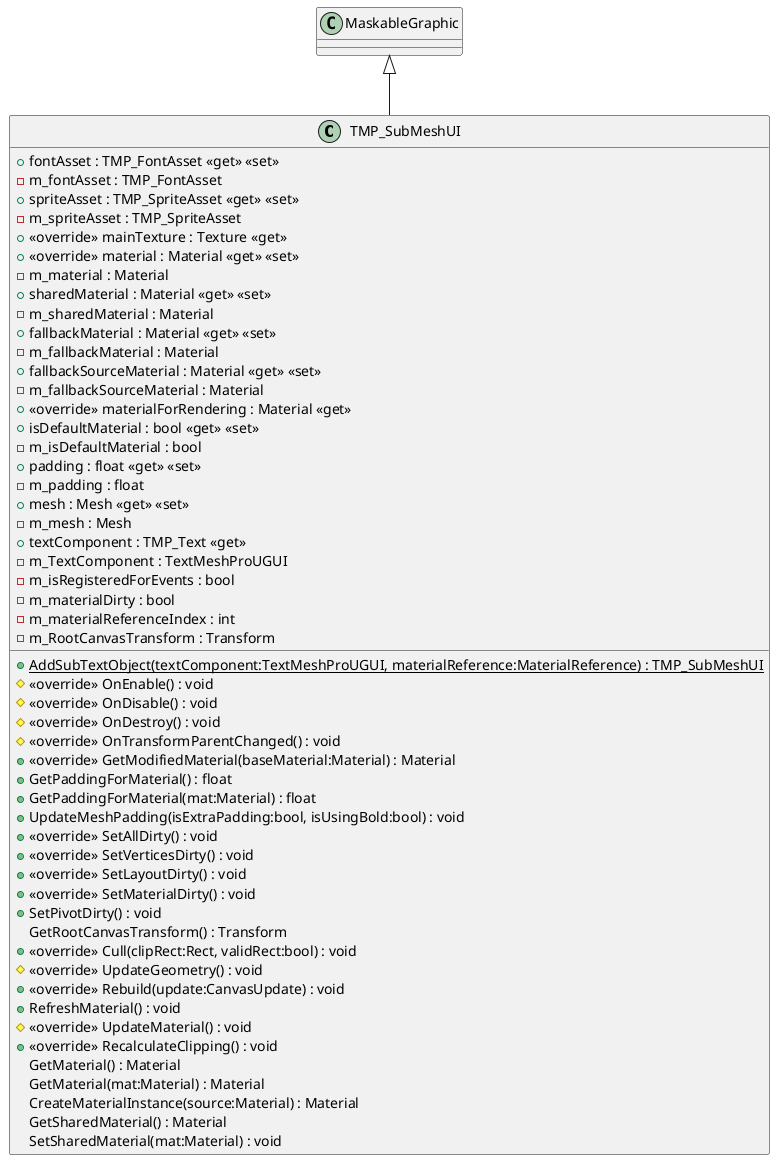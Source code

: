 @startuml
class TMP_SubMeshUI {
    + fontAsset : TMP_FontAsset <<get>> <<set>>
    - m_fontAsset : TMP_FontAsset
    + spriteAsset : TMP_SpriteAsset <<get>> <<set>>
    - m_spriteAsset : TMP_SpriteAsset
    + <<override>> mainTexture : Texture <<get>>
    + <<override>> material : Material <<get>> <<set>>
    - m_material : Material
    + sharedMaterial : Material <<get>> <<set>>
    - m_sharedMaterial : Material
    + fallbackMaterial : Material <<get>> <<set>>
    - m_fallbackMaterial : Material
    + fallbackSourceMaterial : Material <<get>> <<set>>
    - m_fallbackSourceMaterial : Material
    + <<override>> materialForRendering : Material <<get>>
    + isDefaultMaterial : bool <<get>> <<set>>
    - m_isDefaultMaterial : bool
    + padding : float <<get>> <<set>>
    - m_padding : float
    + mesh : Mesh <<get>> <<set>>
    - m_mesh : Mesh
    + textComponent : TMP_Text <<get>>
    - m_TextComponent : TextMeshProUGUI
    - m_isRegisteredForEvents : bool
    - m_materialDirty : bool
    - m_materialReferenceIndex : int
    + {static} AddSubTextObject(textComponent:TextMeshProUGUI, materialReference:MaterialReference) : TMP_SubMeshUI
    # <<override>> OnEnable() : void
    # <<override>> OnDisable() : void
    # <<override>> OnDestroy() : void
    # <<override>> OnTransformParentChanged() : void
    + <<override>> GetModifiedMaterial(baseMaterial:Material) : Material
    + GetPaddingForMaterial() : float
    + GetPaddingForMaterial(mat:Material) : float
    + UpdateMeshPadding(isExtraPadding:bool, isUsingBold:bool) : void
    + <<override>> SetAllDirty() : void
    + <<override>> SetVerticesDirty() : void
    + <<override>> SetLayoutDirty() : void
    + <<override>> SetMaterialDirty() : void
    + SetPivotDirty() : void
    GetRootCanvasTransform() : Transform
    - m_RootCanvasTransform : Transform
    + <<override>> Cull(clipRect:Rect, validRect:bool) : void
    # <<override>> UpdateGeometry() : void
    + <<override>> Rebuild(update:CanvasUpdate) : void
    + RefreshMaterial() : void
    # <<override>> UpdateMaterial() : void
    + <<override>> RecalculateClipping() : void
    GetMaterial() : Material
    GetMaterial(mat:Material) : Material
    CreateMaterialInstance(source:Material) : Material
    GetSharedMaterial() : Material
    SetSharedMaterial(mat:Material) : void
}
MaskableGraphic <|-- TMP_SubMeshUI
@enduml
